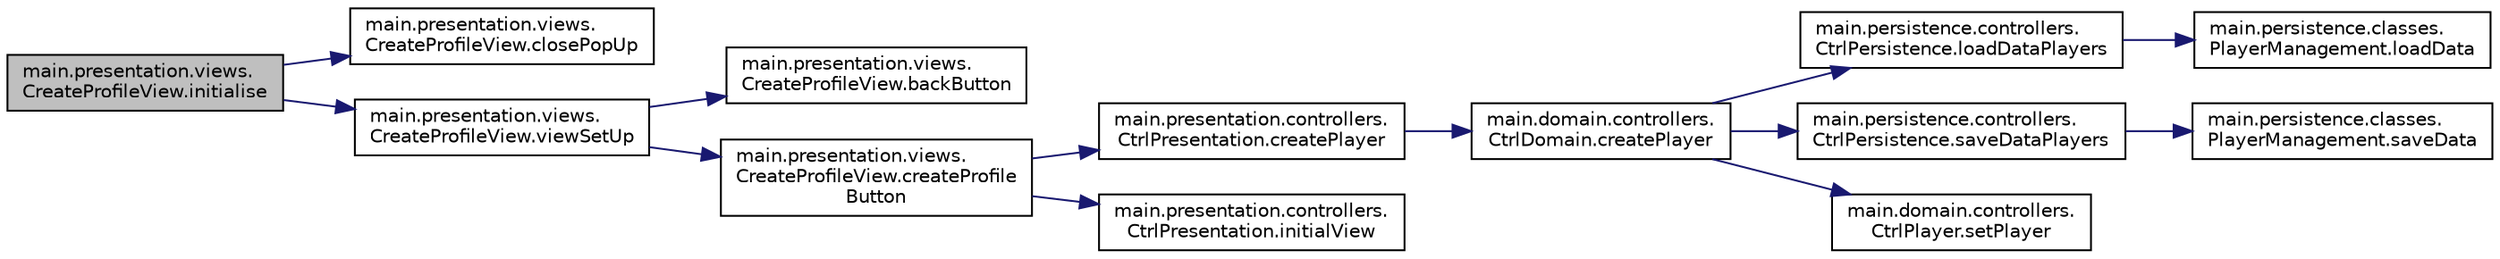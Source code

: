 digraph "main.presentation.views.CreateProfileView.initialise"
{
 // INTERACTIVE_SVG=YES
 // LATEX_PDF_SIZE
  edge [fontname="Helvetica",fontsize="10",labelfontname="Helvetica",labelfontsize="10"];
  node [fontname="Helvetica",fontsize="10",shape=record];
  rankdir="LR";
  Node1 [label="main.presentation.views.\lCreateProfileView.initialise",height=0.2,width=0.4,color="black", fillcolor="grey75", style="filled", fontcolor="black",tooltip=" "];
  Node1 -> Node2 [color="midnightblue",fontsize="10",style="solid",fontname="Helvetica"];
  Node2 [label="main.presentation.views.\lCreateProfileView.closePopUp",height=0.2,width=0.4,color="black", fillcolor="white", style="filled",URL="$classmain_1_1presentation_1_1views_1_1CreateProfileView.html#aed6565ee316e009822cb033d740c7d67",tooltip=" "];
  Node1 -> Node3 [color="midnightblue",fontsize="10",style="solid",fontname="Helvetica"];
  Node3 [label="main.presentation.views.\lCreateProfileView.viewSetUp",height=0.2,width=0.4,color="black", fillcolor="white", style="filled",URL="$classmain_1_1presentation_1_1views_1_1CreateProfileView.html#a7b031b2a496da3ceed35bc479b053914",tooltip=" "];
  Node3 -> Node4 [color="midnightblue",fontsize="10",style="solid",fontname="Helvetica"];
  Node4 [label="main.presentation.views.\lCreateProfileView.backButton",height=0.2,width=0.4,color="black", fillcolor="white", style="filled",URL="$classmain_1_1presentation_1_1views_1_1CreateProfileView.html#af8e93869c4e65119ddf792c495e96077",tooltip=" "];
  Node3 -> Node5 [color="midnightblue",fontsize="10",style="solid",fontname="Helvetica"];
  Node5 [label="main.presentation.views.\lCreateProfileView.createProfile\lButton",height=0.2,width=0.4,color="black", fillcolor="white", style="filled",URL="$classmain_1_1presentation_1_1views_1_1CreateProfileView.html#af9195bcf03f4d6eed1ca47f7ad1a2003",tooltip=" "];
  Node5 -> Node6 [color="midnightblue",fontsize="10",style="solid",fontname="Helvetica"];
  Node6 [label="main.presentation.controllers.\lCtrlPresentation.createPlayer",height=0.2,width=0.4,color="black", fillcolor="white", style="filled",URL="$classmain_1_1presentation_1_1controllers_1_1CtrlPresentation.html#a1e3fa123a2fc613857f28abb2e68fd31",tooltip=" "];
  Node6 -> Node7 [color="midnightblue",fontsize="10",style="solid",fontname="Helvetica"];
  Node7 [label="main.domain.controllers.\lCtrlDomain.createPlayer",height=0.2,width=0.4,color="black", fillcolor="white", style="filled",URL="$classmain_1_1domain_1_1controllers_1_1CtrlDomain.html#a6a80430a8afb8ec1c0375bf05b7efe8d",tooltip=" "];
  Node7 -> Node8 [color="midnightblue",fontsize="10",style="solid",fontname="Helvetica"];
  Node8 [label="main.persistence.controllers.\lCtrlPersistence.loadDataPlayers",height=0.2,width=0.4,color="black", fillcolor="white", style="filled",URL="$classmain_1_1persistence_1_1controllers_1_1CtrlPersistence.html#aaf85a56ec8a8ea26bba36f0e4e63dce8",tooltip=" "];
  Node8 -> Node9 [color="midnightblue",fontsize="10",style="solid",fontname="Helvetica"];
  Node9 [label="main.persistence.classes.\lPlayerManagement.loadData",height=0.2,width=0.4,color="black", fillcolor="white", style="filled",URL="$classmain_1_1persistence_1_1classes_1_1PlayerManagement.html#ad7a43397dc2f47a1626587aded38e288",tooltip=" "];
  Node7 -> Node10 [color="midnightblue",fontsize="10",style="solid",fontname="Helvetica"];
  Node10 [label="main.persistence.controllers.\lCtrlPersistence.saveDataPlayers",height=0.2,width=0.4,color="black", fillcolor="white", style="filled",URL="$classmain_1_1persistence_1_1controllers_1_1CtrlPersistence.html#aa2c0b3d30eba733fa69b25ec6e47f1c6",tooltip=" "];
  Node10 -> Node11 [color="midnightblue",fontsize="10",style="solid",fontname="Helvetica"];
  Node11 [label="main.persistence.classes.\lPlayerManagement.saveData",height=0.2,width=0.4,color="black", fillcolor="white", style="filled",URL="$classmain_1_1persistence_1_1classes_1_1PlayerManagement.html#a506e48033fb4df1e601a969f3c3869a5",tooltip=" "];
  Node7 -> Node12 [color="midnightblue",fontsize="10",style="solid",fontname="Helvetica"];
  Node12 [label="main.domain.controllers.\lCtrlPlayer.setPlayer",height=0.2,width=0.4,color="black", fillcolor="white", style="filled",URL="$classmain_1_1domain_1_1controllers_1_1CtrlPlayer.html#a04b30f85b7872606233e66b69fba3370",tooltip=" "];
  Node5 -> Node13 [color="midnightblue",fontsize="10",style="solid",fontname="Helvetica"];
  Node13 [label="main.presentation.controllers.\lCtrlPresentation.initialView",height=0.2,width=0.4,color="black", fillcolor="white", style="filled",URL="$classmain_1_1presentation_1_1controllers_1_1CtrlPresentation.html#aef492fdfe0273b39242801f312832c0b",tooltip=" "];
}
